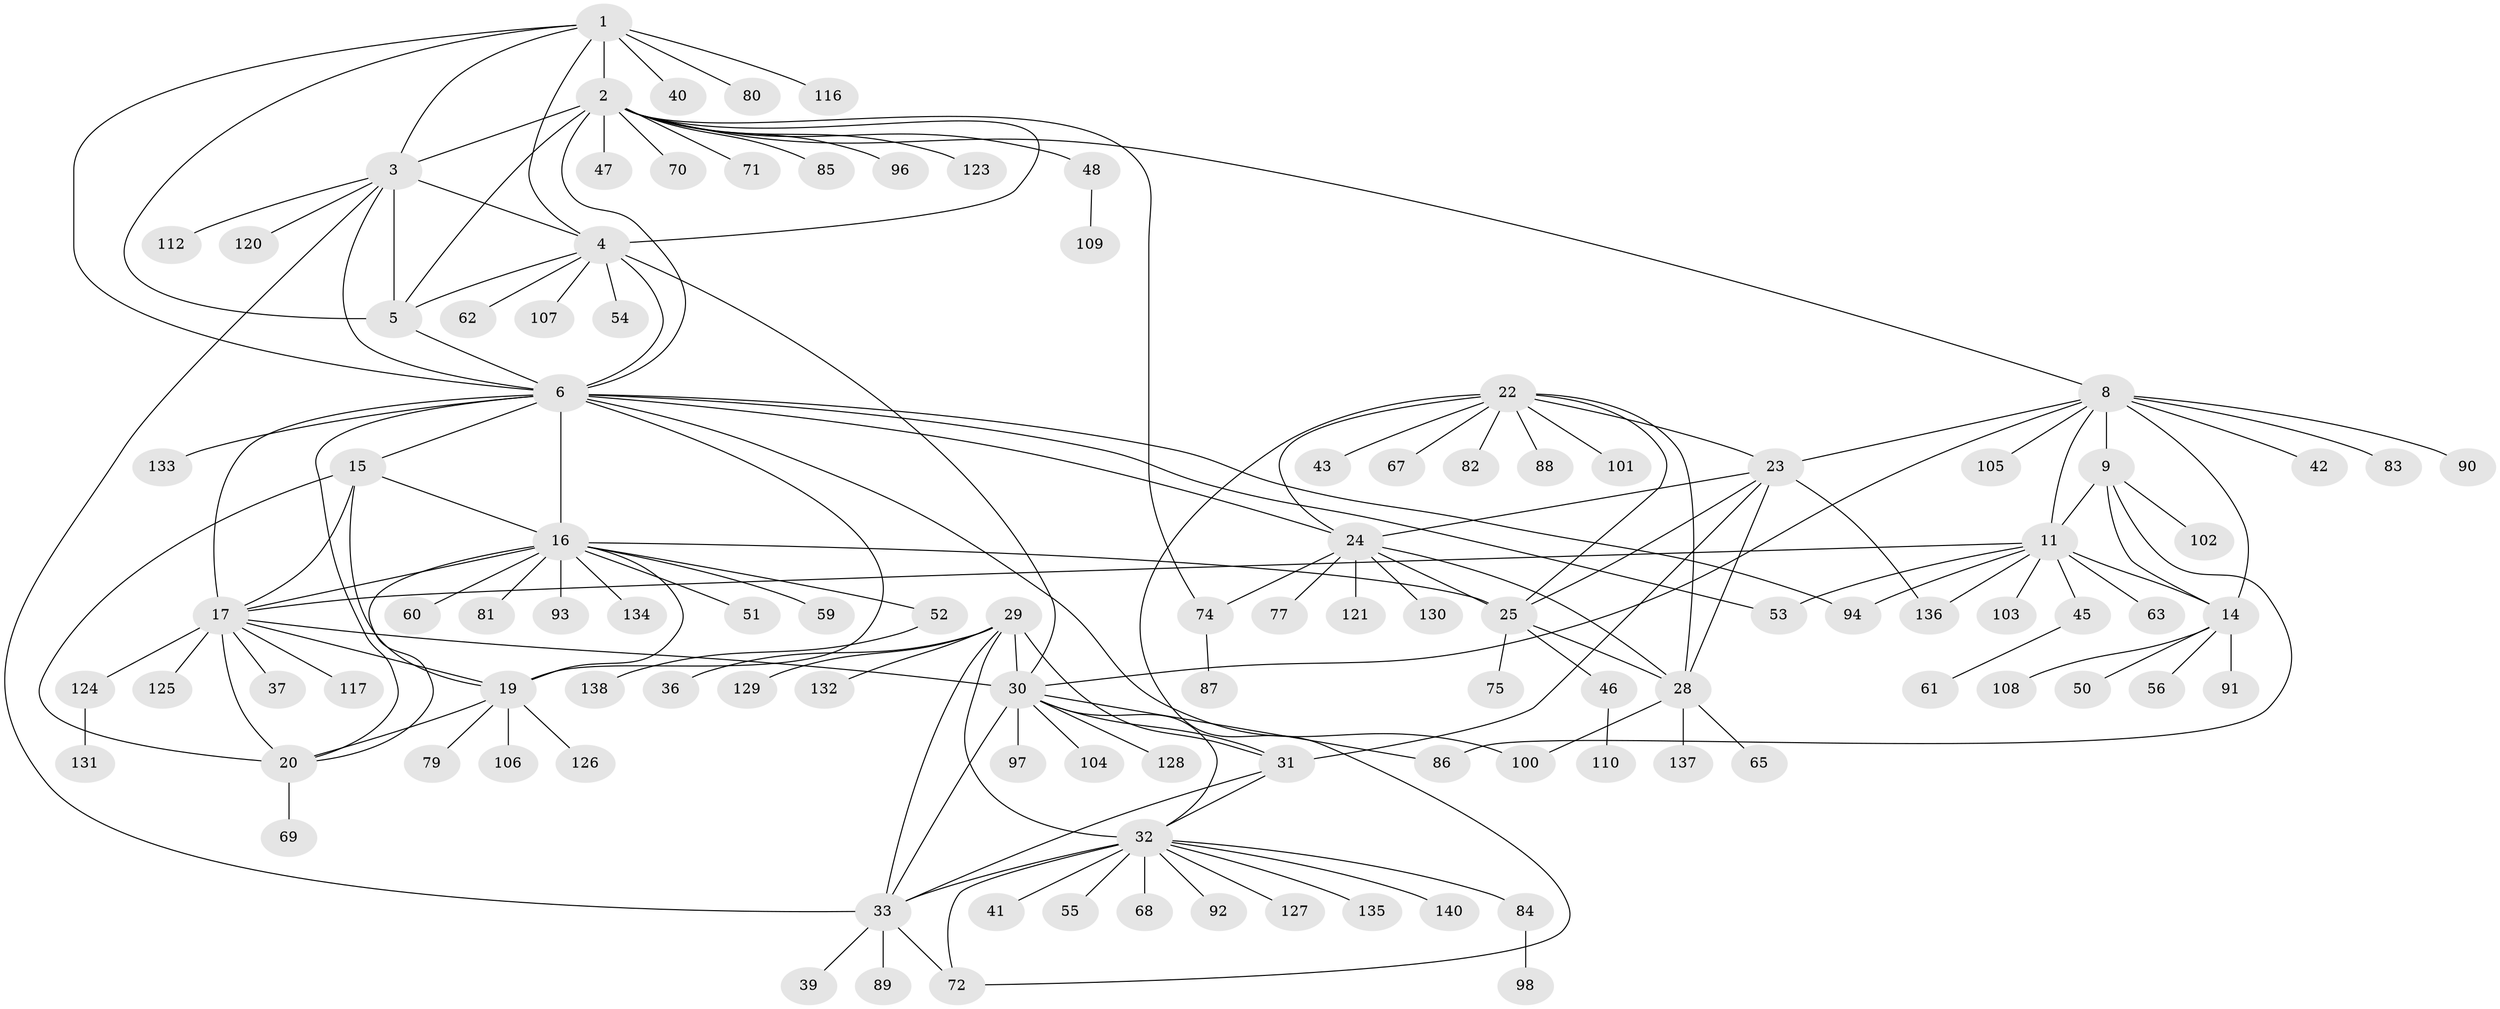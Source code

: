 // original degree distribution, {9: 0.05, 11: 0.02857142857142857, 10: 0.07142857142857142, 6: 0.02142857142857143, 8: 0.05, 7: 0.007142857142857143, 15: 0.007142857142857143, 13: 0.007142857142857143, 12: 0.007142857142857143, 1: 0.5928571428571429, 2: 0.1357142857142857, 3: 0.02142857142857143}
// Generated by graph-tools (version 1.1) at 2025/42/03/06/25 10:42:08]
// undirected, 110 vertices, 159 edges
graph export_dot {
graph [start="1"]
  node [color=gray90,style=filled];
  1;
  2 [super="+7"];
  3 [super="+38"];
  4 [super="+76"];
  5;
  6 [super="+21"];
  8 [super="+10"];
  9 [super="+13"];
  11 [super="+12"];
  14 [super="+66"];
  15 [super="+115"];
  16 [super="+58"];
  17 [super="+18"];
  19 [super="+73"];
  20 [super="+44"];
  22 [super="+26"];
  23 [super="+113"];
  24 [super="+27"];
  25 [super="+111"];
  28 [super="+99"];
  29 [super="+95"];
  30;
  31 [super="+49"];
  32 [super="+35"];
  33 [super="+34"];
  36;
  37;
  39;
  40;
  41;
  42;
  43;
  45;
  46 [super="+57"];
  47;
  48;
  50 [super="+114"];
  51 [super="+122"];
  52;
  53 [super="+118"];
  54 [super="+64"];
  55;
  56;
  59;
  60 [super="+78"];
  61;
  62;
  63;
  65;
  67;
  68;
  69;
  70;
  71;
  72 [super="+119"];
  74;
  75;
  77;
  79;
  80;
  81;
  82;
  83;
  84;
  85;
  86;
  87;
  88;
  89 [super="+139"];
  90;
  91;
  92;
  93;
  94;
  96;
  97;
  98;
  100;
  101;
  102;
  103;
  104;
  105;
  106;
  107;
  108;
  109;
  110;
  112;
  116;
  117;
  120;
  121;
  123;
  124;
  125;
  126;
  127;
  128;
  129;
  130;
  131;
  132;
  133;
  134;
  135;
  136;
  137;
  138;
  140;
  1 -- 2 [weight=2];
  1 -- 3;
  1 -- 4;
  1 -- 5;
  1 -- 6;
  1 -- 40;
  1 -- 80;
  1 -- 116;
  2 -- 3 [weight=2];
  2 -- 4 [weight=2];
  2 -- 5 [weight=2];
  2 -- 6 [weight=2];
  2 -- 8;
  2 -- 47;
  2 -- 70;
  2 -- 74;
  2 -- 123;
  2 -- 96;
  2 -- 71;
  2 -- 48;
  2 -- 85;
  3 -- 4;
  3 -- 5;
  3 -- 6;
  3 -- 112;
  3 -- 120;
  3 -- 33;
  4 -- 5;
  4 -- 6;
  4 -- 54;
  4 -- 62;
  4 -- 107;
  4 -- 30;
  5 -- 6;
  6 -- 24;
  6 -- 94;
  6 -- 100;
  6 -- 16;
  6 -- 17 [weight=2];
  6 -- 19;
  6 -- 20;
  6 -- 133;
  6 -- 15;
  6 -- 53;
  8 -- 9 [weight=4];
  8 -- 11 [weight=4];
  8 -- 14 [weight=2];
  8 -- 23;
  8 -- 83;
  8 -- 105;
  8 -- 42;
  8 -- 90;
  8 -- 30;
  9 -- 11 [weight=4];
  9 -- 14 [weight=2];
  9 -- 86;
  9 -- 102;
  11 -- 14 [weight=2];
  11 -- 45;
  11 -- 53;
  11 -- 63;
  11 -- 94;
  11 -- 103;
  11 -- 136;
  11 -- 17;
  14 -- 50;
  14 -- 56;
  14 -- 91;
  14 -- 108;
  15 -- 16;
  15 -- 17 [weight=2];
  15 -- 19;
  15 -- 20;
  16 -- 17 [weight=2];
  16 -- 19;
  16 -- 20;
  16 -- 25;
  16 -- 51;
  16 -- 52;
  16 -- 59;
  16 -- 60;
  16 -- 81;
  16 -- 93;
  16 -- 134;
  17 -- 19 [weight=2];
  17 -- 20 [weight=2];
  17 -- 37;
  17 -- 117;
  17 -- 124;
  17 -- 125;
  17 -- 30;
  19 -- 20;
  19 -- 79;
  19 -- 106;
  19 -- 126;
  20 -- 69;
  22 -- 23 [weight=2];
  22 -- 24 [weight=4];
  22 -- 25 [weight=2];
  22 -- 28 [weight=2];
  22 -- 82;
  22 -- 88;
  22 -- 101;
  22 -- 67;
  22 -- 72;
  22 -- 43;
  23 -- 24 [weight=2];
  23 -- 25;
  23 -- 28;
  23 -- 31;
  23 -- 136;
  24 -- 25 [weight=2];
  24 -- 28 [weight=2];
  24 -- 74;
  24 -- 77;
  24 -- 121;
  24 -- 130;
  25 -- 28;
  25 -- 46;
  25 -- 75;
  28 -- 65;
  28 -- 100;
  28 -- 137;
  29 -- 30;
  29 -- 31;
  29 -- 32 [weight=2];
  29 -- 33 [weight=2];
  29 -- 36;
  29 -- 129;
  29 -- 132;
  30 -- 31;
  30 -- 32 [weight=2];
  30 -- 33 [weight=2];
  30 -- 86;
  30 -- 97;
  30 -- 104;
  30 -- 128;
  31 -- 32 [weight=2];
  31 -- 33 [weight=2];
  32 -- 33 [weight=4];
  32 -- 68;
  32 -- 92;
  32 -- 135;
  32 -- 41;
  32 -- 140;
  32 -- 84;
  32 -- 55;
  32 -- 127;
  32 -- 72;
  33 -- 39;
  33 -- 89;
  33 -- 72;
  45 -- 61;
  46 -- 110;
  48 -- 109;
  52 -- 138;
  74 -- 87;
  84 -- 98;
  124 -- 131;
}
